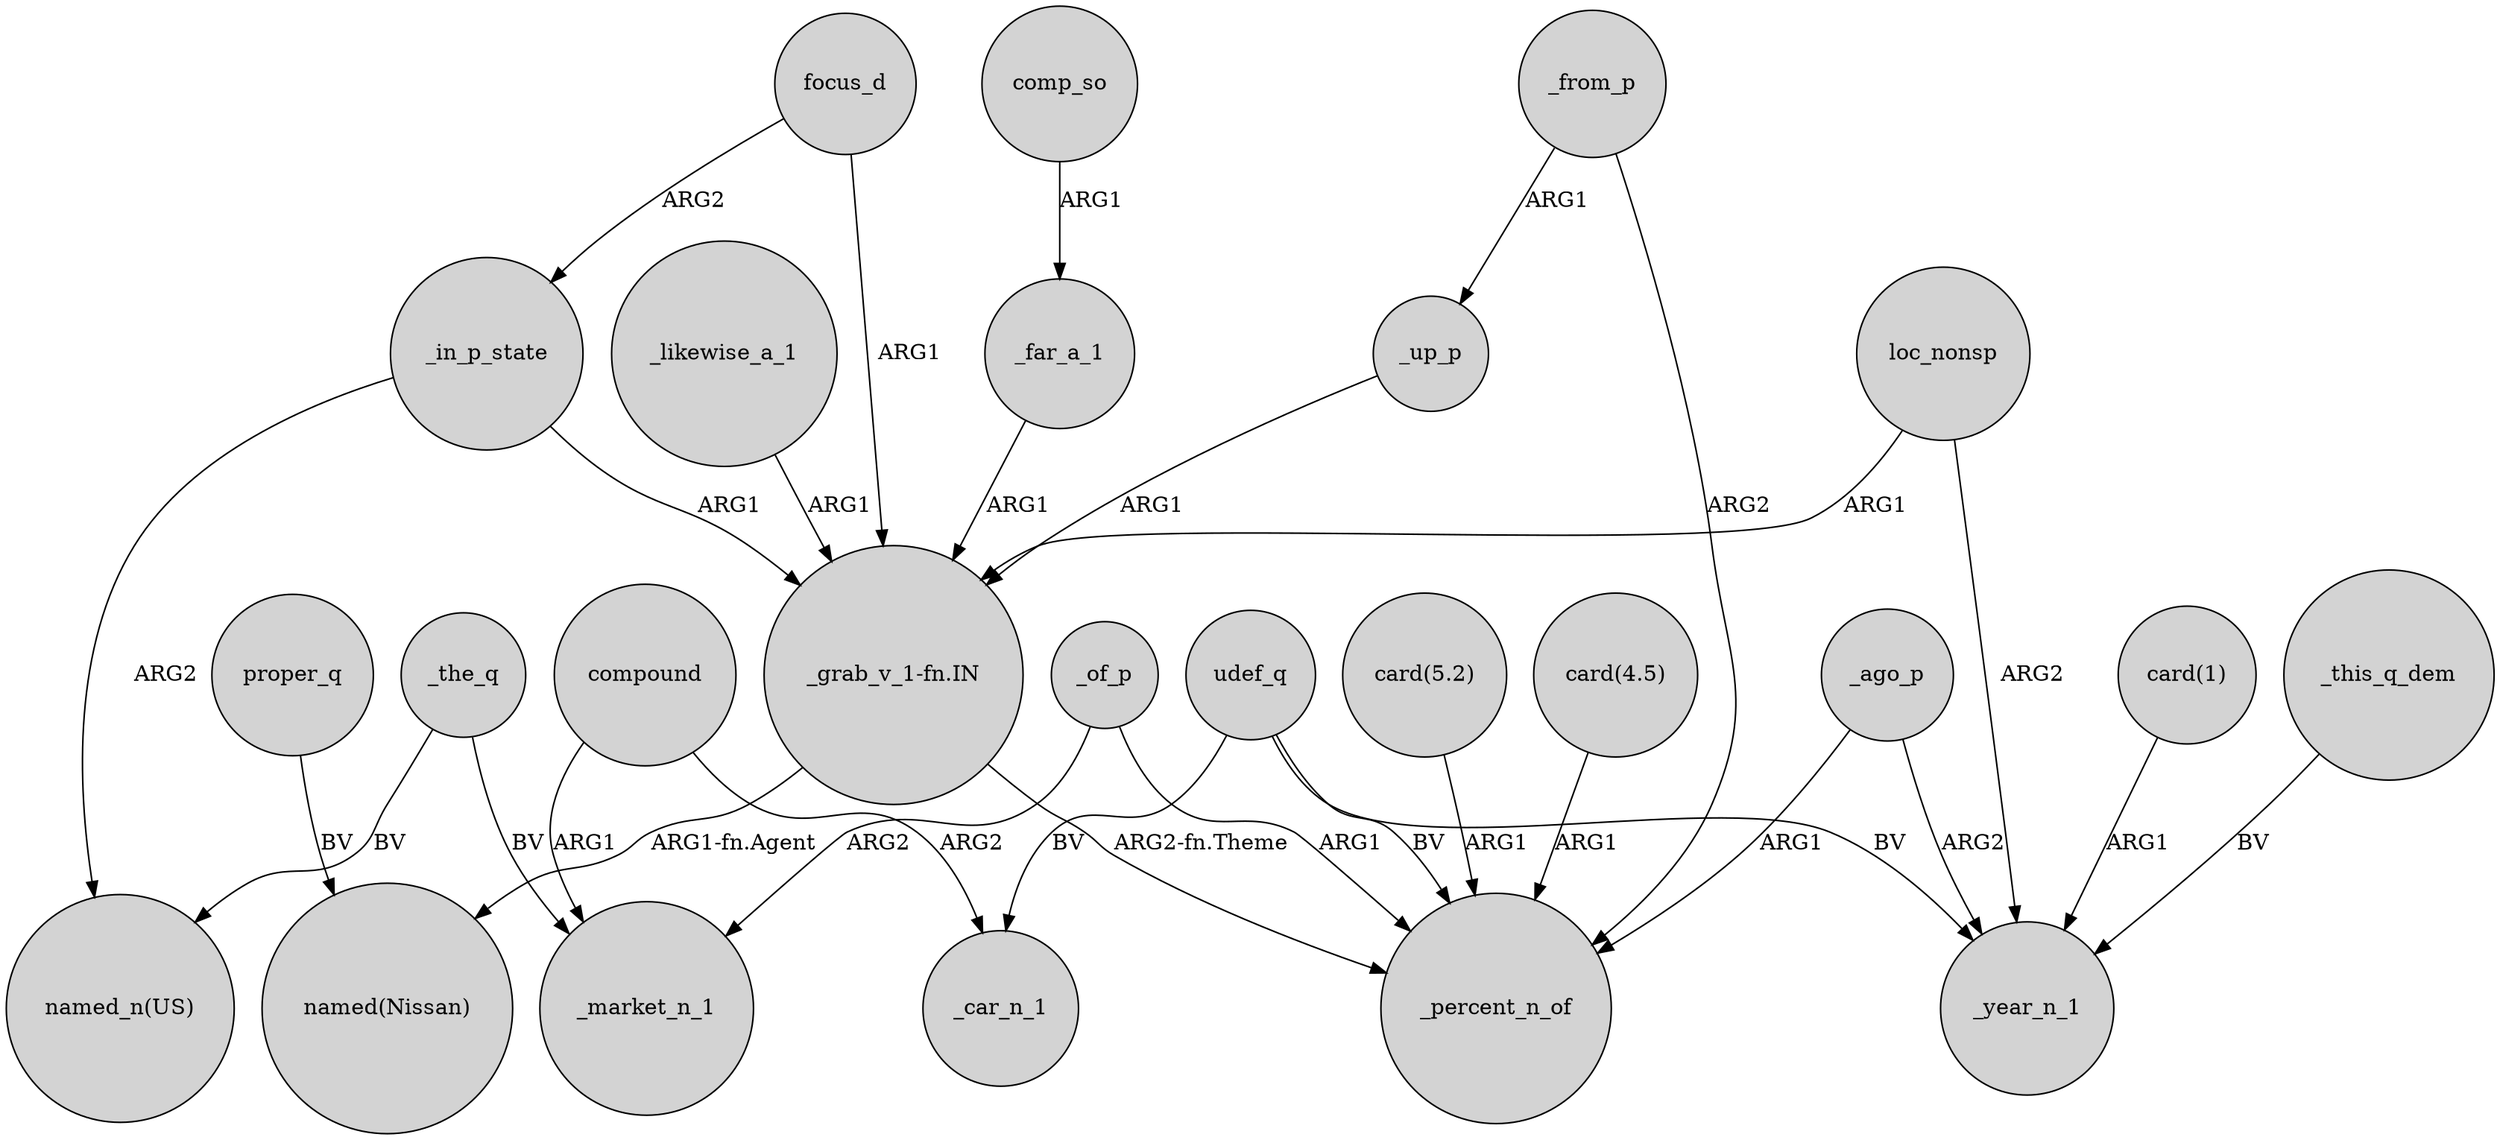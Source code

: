 digraph {
	node [shape=circle style=filled]
	"card(5.2)" -> _percent_n_of [label=ARG1]
	"_grab_v_1-fn.IN" -> _percent_n_of [label="ARG2-fn.Theme"]
	_far_a_1 -> "_grab_v_1-fn.IN" [label=ARG1]
	focus_d -> _in_p_state [label=ARG2]
	_from_p -> _up_p [label=ARG1]
	_likewise_a_1 -> "_grab_v_1-fn.IN" [label=ARG1]
	_of_p -> _market_n_1 [label=ARG2]
	_the_q -> "named_n(US)" [label=BV]
	comp_so -> _far_a_1 [label=ARG1]
	_of_p -> _percent_n_of [label=ARG1]
	focus_d -> "_grab_v_1-fn.IN" [label=ARG1]
	_ago_p -> _year_n_1 [label=ARG2]
	proper_q -> "named(Nissan)" [label=BV]
	loc_nonsp -> "_grab_v_1-fn.IN" [label=ARG1]
	loc_nonsp -> _year_n_1 [label=ARG2]
	"card(4.5)" -> _percent_n_of [label=ARG1]
	_in_p_state -> "named_n(US)" [label=ARG2]
	_up_p -> "_grab_v_1-fn.IN" [label=ARG1]
	"_grab_v_1-fn.IN" -> "named(Nissan)" [label="ARG1-fn.Agent"]
	"card(1)" -> _year_n_1 [label=ARG1]
	udef_q -> _car_n_1 [label=BV]
	udef_q -> _year_n_1 [label=BV]
	_from_p -> _percent_n_of [label=ARG2]
	udef_q -> _percent_n_of [label=BV]
	compound -> _market_n_1 [label=ARG1]
	_the_q -> _market_n_1 [label=BV]
	_in_p_state -> "_grab_v_1-fn.IN" [label=ARG1]
	compound -> _car_n_1 [label=ARG2]
	_ago_p -> _percent_n_of [label=ARG1]
	_this_q_dem -> _year_n_1 [label=BV]
}
